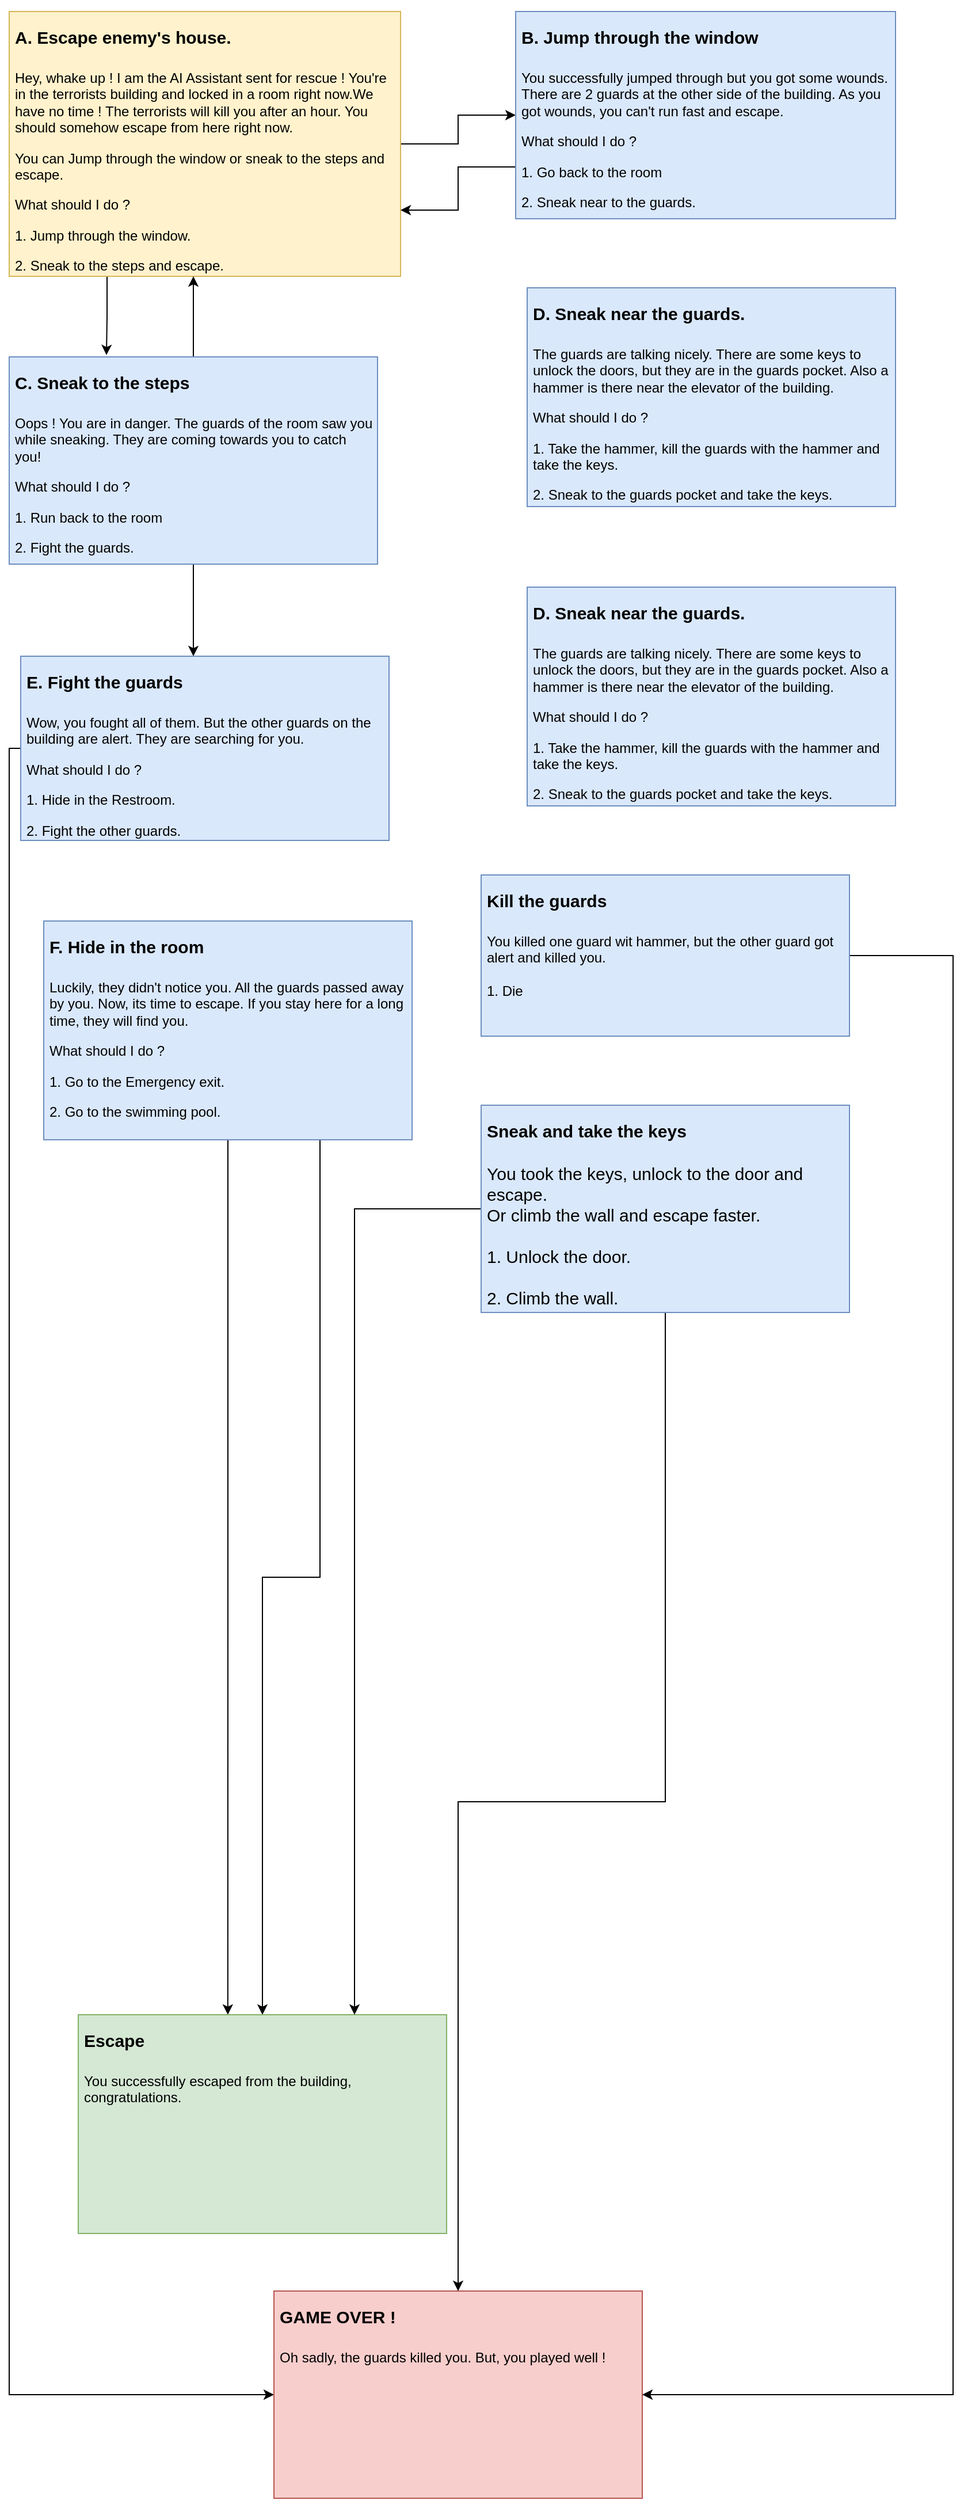 <mxfile version="14.8.5" type="device"><diagram id="8iKmITyhVjYBJmzW7UDe" name="Page-1"><mxGraphModel dx="1426" dy="731" grid="1" gridSize="10" guides="1" tooltips="1" connect="1" arrows="1" fold="1" page="1" pageScale="1" pageWidth="850" pageHeight="1100" math="0" shadow="0"><root><mxCell id="0"/><mxCell id="1" parent="0"/><mxCell id="zuNtCKCjOBHpFELdf1Ez-4" style="edgeStyle=orthogonalEdgeStyle;rounded=0;orthogonalLoop=1;jettySize=auto;html=1;exitX=1;exitY=0.5;exitDx=0;exitDy=0;entryX=0;entryY=0.5;entryDx=0;entryDy=0;" edge="1" parent="1" source="zuNtCKCjOBHpFELdf1Ez-1" target="zuNtCKCjOBHpFELdf1Ez-3"><mxGeometry relative="1" as="geometry"/></mxCell><mxCell id="zuNtCKCjOBHpFELdf1Ez-8" style="edgeStyle=orthogonalEdgeStyle;rounded=0;orthogonalLoop=1;jettySize=auto;html=1;exitX=0.25;exitY=1;exitDx=0;exitDy=0;entryX=0.264;entryY=-0.009;entryDx=0;entryDy=0;entryPerimeter=0;" edge="1" parent="1" source="zuNtCKCjOBHpFELdf1Ez-1" target="zuNtCKCjOBHpFELdf1Ez-6"><mxGeometry relative="1" as="geometry"/></mxCell><mxCell id="zuNtCKCjOBHpFELdf1Ez-1" value="&lt;h1&gt;&lt;font style=&quot;font-size: 15px&quot;&gt;A. Escape enemy's house.&lt;/font&gt;&lt;/h1&gt;&lt;p&gt;Hey, whake up ! I am the AI Assistant sent for rescue ! You're in the terrorists building and locked in a room right now.We have no time ! The terrorists will kill you after an hour. You should somehow escape from here right now.&amp;nbsp;&lt;/p&gt;&lt;p&gt;You can Jump through the window or sneak to the steps and escape.&lt;/p&gt;&lt;p&gt;What should I do ?&lt;/p&gt;&lt;p&gt;1. Jump through the window.&lt;/p&gt;&lt;p&gt;2. Sneak to the steps and escape.&lt;br&gt;&lt;/p&gt;" style="text;html=1;strokeColor=#d6b656;fillColor=#fff2cc;spacing=5;spacingTop=-20;whiteSpace=wrap;overflow=hidden;rounded=0;" vertex="1" parent="1"><mxGeometry x="20" y="10" width="340" height="230" as="geometry"/></mxCell><mxCell id="zuNtCKCjOBHpFELdf1Ez-7" style="edgeStyle=orthogonalEdgeStyle;rounded=0;orthogonalLoop=1;jettySize=auto;html=1;exitX=0;exitY=0.75;exitDx=0;exitDy=0;entryX=1;entryY=0.75;entryDx=0;entryDy=0;" edge="1" parent="1" source="zuNtCKCjOBHpFELdf1Ez-3" target="zuNtCKCjOBHpFELdf1Ez-1"><mxGeometry relative="1" as="geometry"/></mxCell><mxCell id="zuNtCKCjOBHpFELdf1Ez-3" value="&lt;h1&gt;&lt;font style=&quot;font-size: 15px&quot;&gt;B. Jump through the window&lt;/font&gt;&lt;/h1&gt;&lt;p&gt;You successfully jumped through but you got some wounds. There are 2 guards at the other side of the building. As you got wounds, you can't run fast and escape.&lt;/p&gt;&lt;p&gt;&lt;span&gt;What should I do ?&lt;/span&gt;&lt;/p&gt;&lt;p&gt;1. Go back to the room&lt;/p&gt;&lt;p&gt;&lt;span&gt;2. Sneak near to the guards.&lt;/span&gt;&lt;/p&gt;" style="text;html=1;strokeColor=#6c8ebf;fillColor=#dae8fc;spacing=5;spacingTop=-20;whiteSpace=wrap;overflow=hidden;rounded=0;" vertex="1" parent="1"><mxGeometry x="460" y="10" width="330" height="180" as="geometry"/></mxCell><mxCell id="zuNtCKCjOBHpFELdf1Ez-10" style="edgeStyle=orthogonalEdgeStyle;rounded=0;orthogonalLoop=1;jettySize=auto;html=1;" edge="1" parent="1" source="zuNtCKCjOBHpFELdf1Ez-6"><mxGeometry relative="1" as="geometry"><mxPoint x="180" y="240" as="targetPoint"/><Array as="points"><mxPoint x="180" y="240"/></Array></mxGeometry></mxCell><mxCell id="zuNtCKCjOBHpFELdf1Ez-16" style="edgeStyle=orthogonalEdgeStyle;rounded=0;orthogonalLoop=1;jettySize=auto;html=1;" edge="1" parent="1" source="zuNtCKCjOBHpFELdf1Ez-6"><mxGeometry relative="1" as="geometry"><mxPoint x="180" y="570" as="targetPoint"/></mxGeometry></mxCell><mxCell id="zuNtCKCjOBHpFELdf1Ez-6" value="&lt;h1&gt;&lt;font style=&quot;font-size: 15px&quot;&gt;C. Sneak to the steps&lt;/font&gt;&lt;/h1&gt;&lt;p&gt;Oops ! You are in danger. The guards of the room saw you while sneaking. They are coming towards you to catch you!&lt;/p&gt;&lt;p&gt;&lt;span&gt;What should I do ?&lt;/span&gt;&lt;/p&gt;&lt;p&gt;1. Run back to the room&lt;/p&gt;&lt;p&gt;&lt;span&gt;2. Fight the guards.&lt;/span&gt;&lt;/p&gt;" style="text;html=1;strokeColor=#6c8ebf;fillColor=#dae8fc;spacing=5;spacingTop=-20;whiteSpace=wrap;overflow=hidden;rounded=0;" vertex="1" parent="1"><mxGeometry x="20" y="310" width="320" height="180" as="geometry"/></mxCell><mxCell id="zuNtCKCjOBHpFELdf1Ez-15" value="&lt;h1&gt;&lt;font style=&quot;font-size: 15px&quot;&gt;D. Sneak near the guards.&lt;/font&gt;&lt;/h1&gt;&lt;p&gt;The guards are talking nicely. There are some keys to unlock the doors, but they are in the guards pocket. Also a hammer is there near the elevator of the building.&amp;nbsp;&amp;nbsp;&lt;/p&gt;&lt;p&gt;&lt;span&gt;What should I do ?&lt;/span&gt;&lt;/p&gt;&lt;p&gt;1. Take the hammer, kill the guards with the hammer and take the keys.&lt;/p&gt;&lt;p&gt;2. Sneak to the guards pocket and take the keys.&lt;/p&gt;&lt;p&gt;&lt;br&gt;&lt;/p&gt;" style="text;html=1;strokeColor=#6c8ebf;fillColor=#dae8fc;spacing=5;spacingTop=-20;whiteSpace=wrap;overflow=hidden;rounded=0;" vertex="1" parent="1"><mxGeometry x="470" y="250" width="320" height="190" as="geometry"/></mxCell><mxCell id="zuNtCKCjOBHpFELdf1Ez-21" style="edgeStyle=orthogonalEdgeStyle;rounded=0;orthogonalLoop=1;jettySize=auto;html=1;entryX=0;entryY=0.5;entryDx=0;entryDy=0;" edge="1" parent="1" source="zuNtCKCjOBHpFELdf1Ez-17" target="zuNtCKCjOBHpFELdf1Ez-18"><mxGeometry relative="1" as="geometry"><Array as="points"><mxPoint x="20" y="650"/><mxPoint x="20" y="2080"/></Array></mxGeometry></mxCell><mxCell id="zuNtCKCjOBHpFELdf1Ez-17" value="&lt;h1&gt;&lt;font style=&quot;font-size: 15px&quot;&gt;E. Fight the guards&lt;/font&gt;&lt;/h1&gt;&lt;p&gt;Wow, you fought all of them. But the other guards on the building are alert. They are searching for you.&lt;/p&gt;&lt;p&gt;&lt;span&gt;What should I do ?&lt;/span&gt;&lt;/p&gt;&lt;p&gt;1. Hide in the Restroom.&lt;/p&gt;&lt;p&gt;&lt;span&gt;2. Fight the other guards.&lt;/span&gt;&lt;/p&gt;" style="text;html=1;strokeColor=#6c8ebf;fillColor=#dae8fc;spacing=5;spacingTop=-20;whiteSpace=wrap;overflow=hidden;rounded=0;" vertex="1" parent="1"><mxGeometry x="30" y="570" width="320" height="160" as="geometry"/></mxCell><mxCell id="zuNtCKCjOBHpFELdf1Ez-18" value="&lt;h1&gt;&lt;span style=&quot;font-size: 15px&quot;&gt;GAME OVER !&lt;/span&gt;&lt;/h1&gt;&lt;p&gt;&lt;span&gt;Oh sadly, the guards killed you. But, you played well !&lt;/span&gt;&lt;/p&gt;&lt;p&gt;&lt;br&gt;&lt;/p&gt;" style="text;html=1;strokeColor=#b85450;fillColor=#f8cecc;spacing=5;spacingTop=-20;whiteSpace=wrap;overflow=hidden;rounded=0;" vertex="1" parent="1"><mxGeometry x="250" y="1990" width="320" height="180" as="geometry"/></mxCell><mxCell id="zuNtCKCjOBHpFELdf1Ez-23" value="&lt;h1&gt;&lt;font style=&quot;font-size: 15px&quot;&gt;D. Sneak near the guards.&lt;/font&gt;&lt;/h1&gt;&lt;p&gt;The guards are talking nicely. There are some keys to unlock the doors, but they are in the guards pocket. Also a hammer is there near the elevator of the building.&amp;nbsp;&amp;nbsp;&lt;/p&gt;&lt;p&gt;&lt;span&gt;What should I do ?&lt;/span&gt;&lt;/p&gt;&lt;p&gt;1. Take the hammer, kill the guards with the hammer and take the keys.&lt;/p&gt;&lt;p&gt;2. Sneak to the guards pocket and take the keys.&lt;/p&gt;&lt;p&gt;&lt;br&gt;&lt;/p&gt;" style="text;html=1;strokeColor=#6c8ebf;fillColor=#dae8fc;spacing=5;spacingTop=-20;whiteSpace=wrap;overflow=hidden;rounded=0;" vertex="1" parent="1"><mxGeometry x="470" y="510" width="320" height="190" as="geometry"/></mxCell><mxCell id="zuNtCKCjOBHpFELdf1Ez-27" style="edgeStyle=orthogonalEdgeStyle;rounded=0;orthogonalLoop=1;jettySize=auto;html=1;exitX=0.5;exitY=1;exitDx=0;exitDy=0;entryX=0.406;entryY=0;entryDx=0;entryDy=0;entryPerimeter=0;" edge="1" parent="1" source="zuNtCKCjOBHpFELdf1Ez-24" target="zuNtCKCjOBHpFELdf1Ez-25"><mxGeometry relative="1" as="geometry"/></mxCell><mxCell id="zuNtCKCjOBHpFELdf1Ez-28" style="edgeStyle=orthogonalEdgeStyle;rounded=0;orthogonalLoop=1;jettySize=auto;html=1;exitX=0.75;exitY=1;exitDx=0;exitDy=0;" edge="1" parent="1" source="zuNtCKCjOBHpFELdf1Ez-24" target="zuNtCKCjOBHpFELdf1Ez-25"><mxGeometry relative="1" as="geometry"/></mxCell><mxCell id="zuNtCKCjOBHpFELdf1Ez-24" value="&lt;h1&gt;&lt;span style=&quot;font-size: 15px&quot;&gt;F. Hide in the room&lt;/span&gt;&lt;/h1&gt;&lt;p&gt;Luckily, they didn't notice you. All the guards passed away by you. Now, its time to escape. If you stay here for a long time, they will find you.&lt;/p&gt;&lt;p&gt;&lt;span&gt;What should I do ?&lt;/span&gt;&lt;/p&gt;&lt;p&gt;1. Go to the Emergency exit.&lt;/p&gt;&lt;p&gt;2. Go to the swimming pool.&lt;/p&gt;&lt;p&gt;&lt;br&gt;&lt;/p&gt;" style="text;html=1;spacing=5;spacingTop=-20;whiteSpace=wrap;overflow=hidden;rounded=0;fillColor=#dae8fc;strokeColor=#6c8ebf;" vertex="1" parent="1"><mxGeometry x="50" y="800" width="320" height="190" as="geometry"/></mxCell><mxCell id="zuNtCKCjOBHpFELdf1Ez-25" value="&lt;h1&gt;&lt;span style=&quot;font-size: 15px&quot;&gt;Escape&lt;/span&gt;&lt;/h1&gt;&lt;p&gt;You successfully escaped from the building, congratulations.&lt;/p&gt;" style="text;html=1;spacing=5;spacingTop=-20;whiteSpace=wrap;overflow=hidden;rounded=0;fillColor=#d5e8d4;strokeColor=#82b366;" vertex="1" parent="1"><mxGeometry x="80" y="1750" width="320" height="190" as="geometry"/></mxCell><mxCell id="zuNtCKCjOBHpFELdf1Ez-32" style="edgeStyle=orthogonalEdgeStyle;rounded=0;orthogonalLoop=1;jettySize=auto;html=1;entryX=1;entryY=0.5;entryDx=0;entryDy=0;" edge="1" parent="1" source="zuNtCKCjOBHpFELdf1Ez-29" target="zuNtCKCjOBHpFELdf1Ez-18"><mxGeometry relative="1" as="geometry"><mxPoint x="580" y="2091" as="targetPoint"/><Array as="points"><mxPoint x="840" y="830"/><mxPoint x="840" y="2080"/></Array></mxGeometry></mxCell><mxCell id="zuNtCKCjOBHpFELdf1Ez-29" value="&lt;h1&gt;&lt;span style=&quot;font-size: 15px&quot;&gt;Kill the guards&lt;/span&gt;&lt;/h1&gt;&lt;div&gt;You killed one guard wit hammer, but the other guard got alert and killed you.&lt;/div&gt;&lt;div&gt;&lt;br&gt;&lt;/div&gt;&lt;div&gt;1. Die&lt;/div&gt;" style="text;html=1;strokeColor=#6c8ebf;fillColor=#dae8fc;spacing=5;spacingTop=-20;whiteSpace=wrap;overflow=hidden;rounded=0;" vertex="1" parent="1"><mxGeometry x="430" y="760" width="320" height="140" as="geometry"/></mxCell><mxCell id="zuNtCKCjOBHpFELdf1Ez-34" style="edgeStyle=orthogonalEdgeStyle;rounded=0;orthogonalLoop=1;jettySize=auto;html=1;" edge="1" parent="1" source="zuNtCKCjOBHpFELdf1Ez-33" target="zuNtCKCjOBHpFELdf1Ez-18"><mxGeometry relative="1" as="geometry"/></mxCell><mxCell id="zuNtCKCjOBHpFELdf1Ez-35" style="edgeStyle=orthogonalEdgeStyle;rounded=0;orthogonalLoop=1;jettySize=auto;html=1;entryX=0.75;entryY=0;entryDx=0;entryDy=0;" edge="1" parent="1" source="zuNtCKCjOBHpFELdf1Ez-33" target="zuNtCKCjOBHpFELdf1Ez-25"><mxGeometry relative="1" as="geometry"/></mxCell><mxCell id="zuNtCKCjOBHpFELdf1Ez-33" value="&lt;h1&gt;&lt;span style=&quot;font-size: 15px&quot;&gt;Sneak and take the keys&lt;/span&gt;&lt;/h1&gt;&lt;div&gt;&lt;span style=&quot;font-size: 15px&quot;&gt;You took the keys, unlock to the door and escape.&lt;/span&gt;&lt;/div&gt;&lt;div&gt;&lt;span style=&quot;font-size: 15px&quot;&gt;Or climb the wall and escape faster.&lt;/span&gt;&lt;/div&gt;&lt;div&gt;&lt;span style=&quot;font-size: 15px&quot;&gt;&lt;br&gt;&lt;/span&gt;&lt;/div&gt;&lt;div&gt;&lt;span style=&quot;font-size: 15px&quot;&gt;1. Unlock the door.&lt;/span&gt;&lt;/div&gt;&lt;div&gt;&lt;span style=&quot;font-size: 15px&quot;&gt;&lt;br&gt;&lt;/span&gt;&lt;/div&gt;&lt;div&gt;&lt;span style=&quot;font-size: 15px&quot;&gt;2. Climb the wall.&lt;/span&gt;&lt;/div&gt;&lt;div&gt;&lt;span style=&quot;font-size: 15px&quot;&gt;&lt;br&gt;&lt;/span&gt;&lt;/div&gt;" style="text;html=1;strokeColor=#6c8ebf;fillColor=#dae8fc;spacing=5;spacingTop=-20;whiteSpace=wrap;overflow=hidden;rounded=0;" vertex="1" parent="1"><mxGeometry x="430" y="960" width="320" height="180" as="geometry"/></mxCell></root></mxGraphModel></diagram></mxfile>